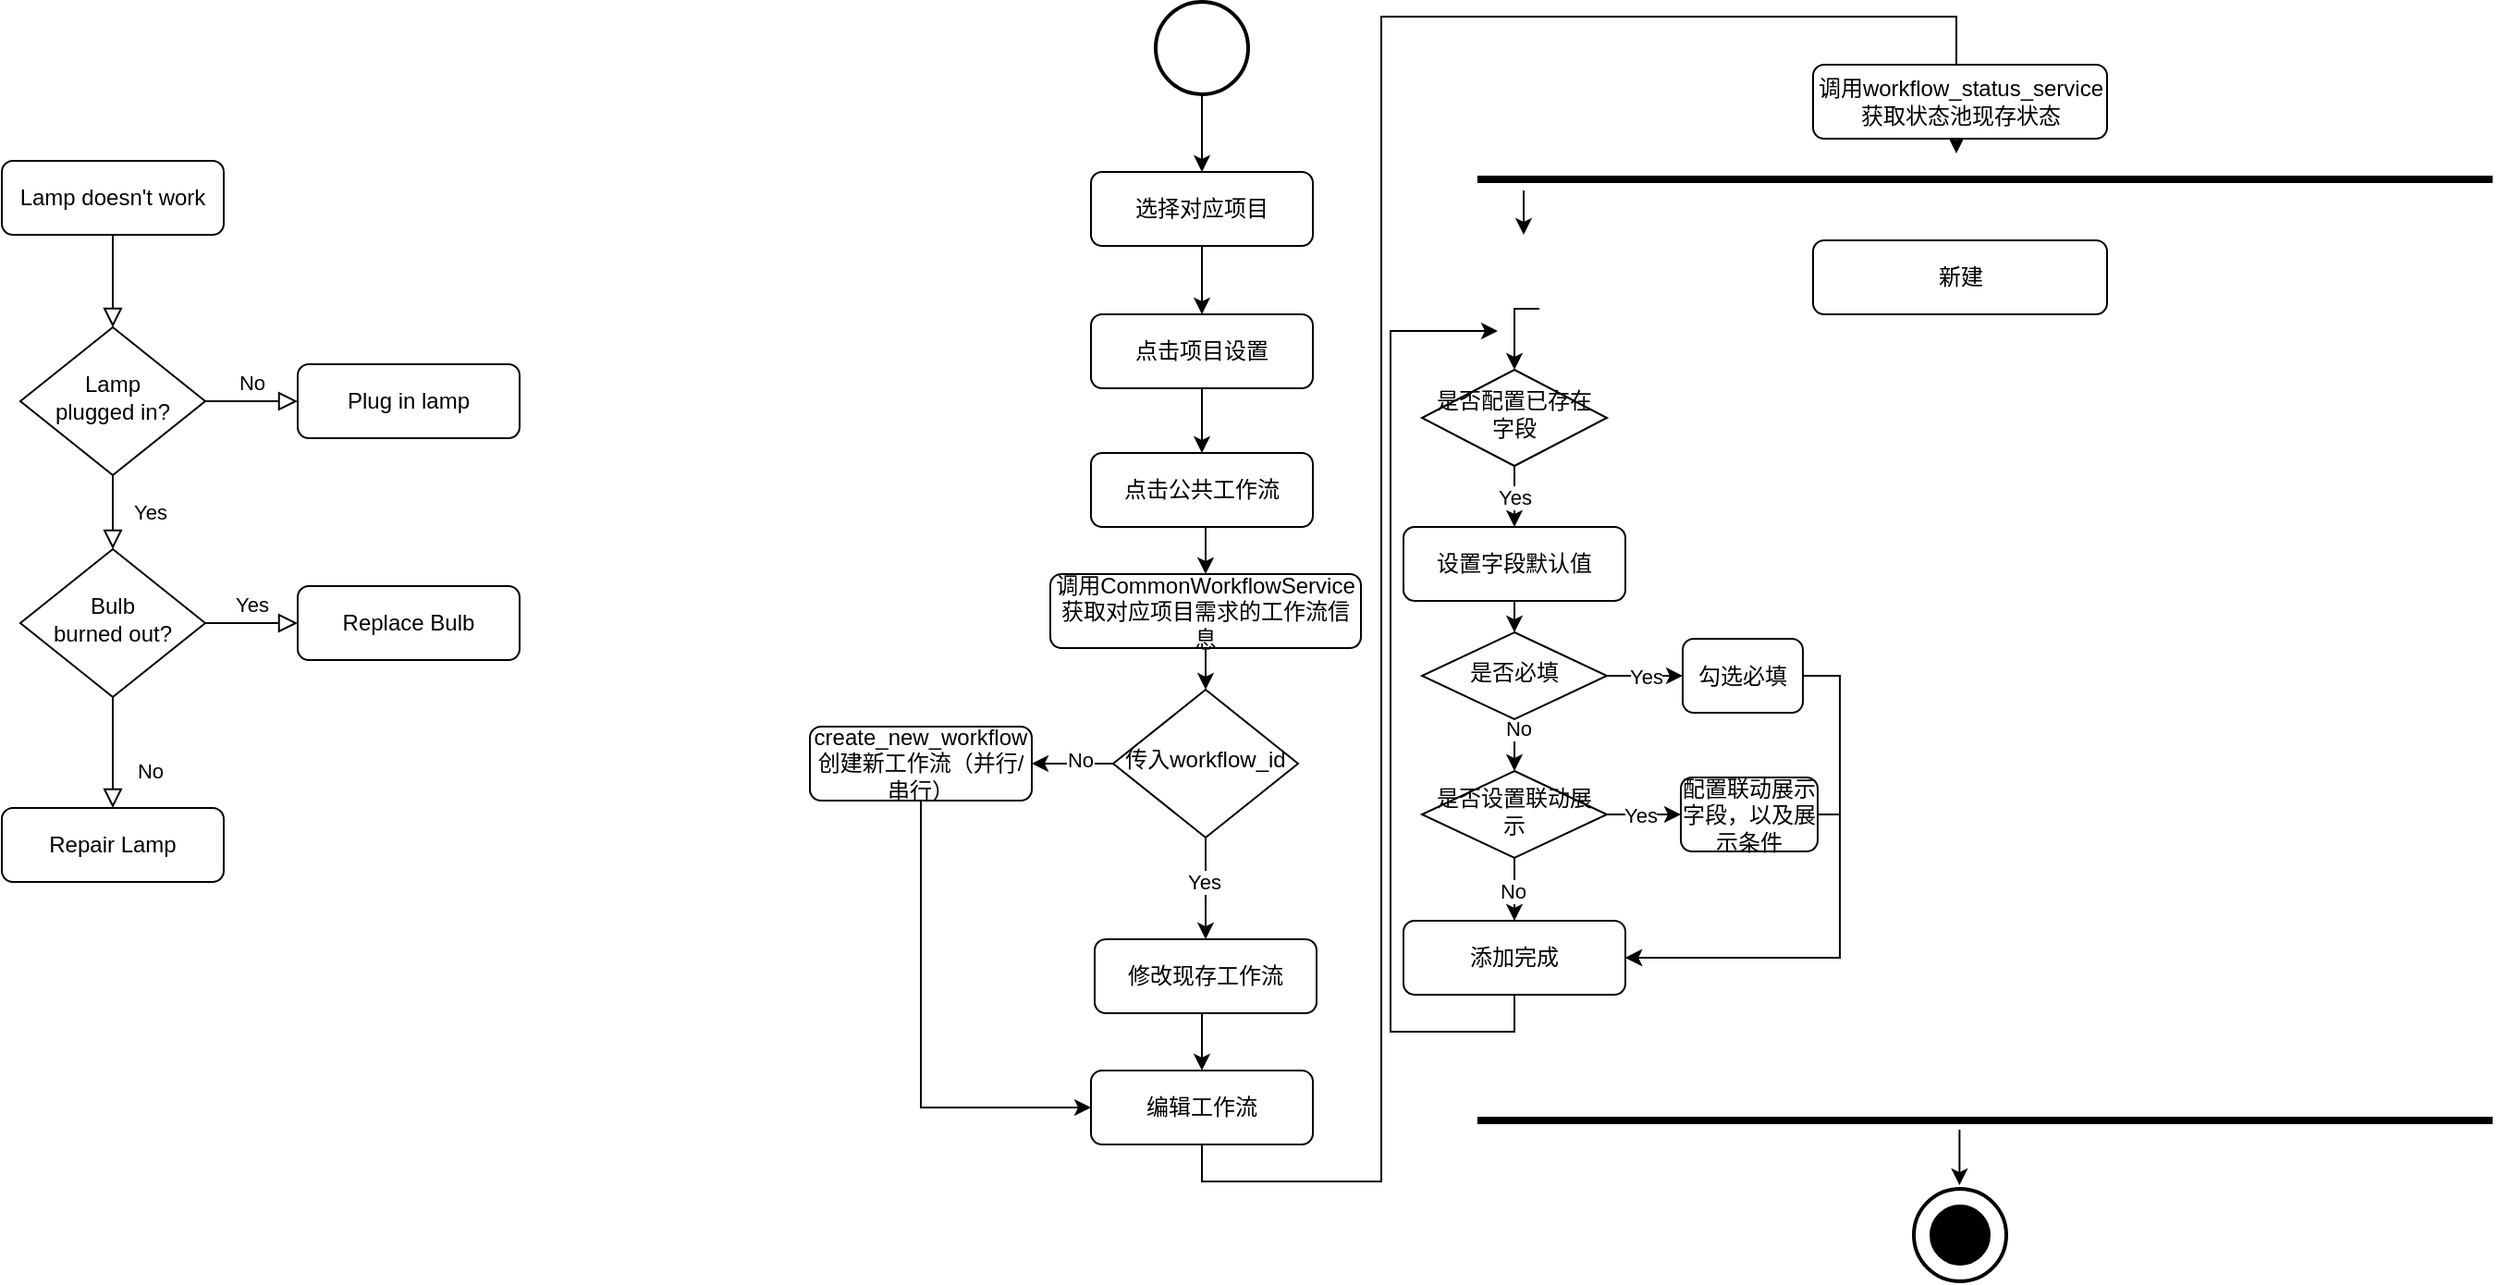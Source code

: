 <mxfile version="26.0.16">
  <diagram id="C5RBs43oDa-KdzZeNtuy" name="Page-1">
    <mxGraphModel dx="1242" dy="1185" grid="0" gridSize="10" guides="1" tooltips="1" connect="1" arrows="1" fold="1" page="0" pageScale="1" pageWidth="827" pageHeight="1169" math="0" shadow="0">
      <root>
        <mxCell id="WIyWlLk6GJQsqaUBKTNV-0" />
        <mxCell id="WIyWlLk6GJQsqaUBKTNV-1" parent="WIyWlLk6GJQsqaUBKTNV-0" />
        <mxCell id="WIyWlLk6GJQsqaUBKTNV-2" value="" style="rounded=0;html=1;jettySize=auto;orthogonalLoop=1;fontSize=11;endArrow=block;endFill=0;endSize=8;strokeWidth=1;shadow=0;labelBackgroundColor=none;edgeStyle=orthogonalEdgeStyle;" parent="WIyWlLk6GJQsqaUBKTNV-1" source="WIyWlLk6GJQsqaUBKTNV-3" target="WIyWlLk6GJQsqaUBKTNV-6" edge="1">
          <mxGeometry relative="1" as="geometry" />
        </mxCell>
        <mxCell id="WIyWlLk6GJQsqaUBKTNV-3" value="Lamp doesn&#39;t work" style="rounded=1;whiteSpace=wrap;html=1;fontSize=12;glass=0;strokeWidth=1;shadow=0;" parent="WIyWlLk6GJQsqaUBKTNV-1" vertex="1">
          <mxGeometry x="160" y="80" width="120" height="40" as="geometry" />
        </mxCell>
        <mxCell id="WIyWlLk6GJQsqaUBKTNV-4" value="Yes" style="rounded=0;html=1;jettySize=auto;orthogonalLoop=1;fontSize=11;endArrow=block;endFill=0;endSize=8;strokeWidth=1;shadow=0;labelBackgroundColor=none;edgeStyle=orthogonalEdgeStyle;" parent="WIyWlLk6GJQsqaUBKTNV-1" source="WIyWlLk6GJQsqaUBKTNV-6" target="WIyWlLk6GJQsqaUBKTNV-10" edge="1">
          <mxGeometry y="20" relative="1" as="geometry">
            <mxPoint as="offset" />
          </mxGeometry>
        </mxCell>
        <mxCell id="WIyWlLk6GJQsqaUBKTNV-5" value="No" style="edgeStyle=orthogonalEdgeStyle;rounded=0;html=1;jettySize=auto;orthogonalLoop=1;fontSize=11;endArrow=block;endFill=0;endSize=8;strokeWidth=1;shadow=0;labelBackgroundColor=none;" parent="WIyWlLk6GJQsqaUBKTNV-1" source="WIyWlLk6GJQsqaUBKTNV-6" target="WIyWlLk6GJQsqaUBKTNV-7" edge="1">
          <mxGeometry y="10" relative="1" as="geometry">
            <mxPoint as="offset" />
          </mxGeometry>
        </mxCell>
        <mxCell id="WIyWlLk6GJQsqaUBKTNV-6" value="Lamp&lt;br&gt;plugged in?" style="rhombus;whiteSpace=wrap;html=1;shadow=0;fontFamily=Helvetica;fontSize=12;align=center;strokeWidth=1;spacing=6;spacingTop=-4;" parent="WIyWlLk6GJQsqaUBKTNV-1" vertex="1">
          <mxGeometry x="170" y="170" width="100" height="80" as="geometry" />
        </mxCell>
        <mxCell id="WIyWlLk6GJQsqaUBKTNV-7" value="Plug in lamp" style="rounded=1;whiteSpace=wrap;html=1;fontSize=12;glass=0;strokeWidth=1;shadow=0;" parent="WIyWlLk6GJQsqaUBKTNV-1" vertex="1">
          <mxGeometry x="320" y="190" width="120" height="40" as="geometry" />
        </mxCell>
        <mxCell id="WIyWlLk6GJQsqaUBKTNV-8" value="No" style="rounded=0;html=1;jettySize=auto;orthogonalLoop=1;fontSize=11;endArrow=block;endFill=0;endSize=8;strokeWidth=1;shadow=0;labelBackgroundColor=none;edgeStyle=orthogonalEdgeStyle;" parent="WIyWlLk6GJQsqaUBKTNV-1" source="WIyWlLk6GJQsqaUBKTNV-10" target="WIyWlLk6GJQsqaUBKTNV-11" edge="1">
          <mxGeometry x="0.333" y="20" relative="1" as="geometry">
            <mxPoint as="offset" />
          </mxGeometry>
        </mxCell>
        <mxCell id="WIyWlLk6GJQsqaUBKTNV-9" value="Yes" style="edgeStyle=orthogonalEdgeStyle;rounded=0;html=1;jettySize=auto;orthogonalLoop=1;fontSize=11;endArrow=block;endFill=0;endSize=8;strokeWidth=1;shadow=0;labelBackgroundColor=none;" parent="WIyWlLk6GJQsqaUBKTNV-1" source="WIyWlLk6GJQsqaUBKTNV-10" target="WIyWlLk6GJQsqaUBKTNV-12" edge="1">
          <mxGeometry y="10" relative="1" as="geometry">
            <mxPoint as="offset" />
          </mxGeometry>
        </mxCell>
        <mxCell id="WIyWlLk6GJQsqaUBKTNV-10" value="Bulb&lt;br&gt;burned out?" style="rhombus;whiteSpace=wrap;html=1;shadow=0;fontFamily=Helvetica;fontSize=12;align=center;strokeWidth=1;spacing=6;spacingTop=-4;" parent="WIyWlLk6GJQsqaUBKTNV-1" vertex="1">
          <mxGeometry x="170" y="290" width="100" height="80" as="geometry" />
        </mxCell>
        <mxCell id="WIyWlLk6GJQsqaUBKTNV-11" value="Repair Lamp" style="rounded=1;whiteSpace=wrap;html=1;fontSize=12;glass=0;strokeWidth=1;shadow=0;" parent="WIyWlLk6GJQsqaUBKTNV-1" vertex="1">
          <mxGeometry x="160" y="430" width="120" height="40" as="geometry" />
        </mxCell>
        <mxCell id="WIyWlLk6GJQsqaUBKTNV-12" value="Replace Bulb" style="rounded=1;whiteSpace=wrap;html=1;fontSize=12;glass=0;strokeWidth=1;shadow=0;" parent="WIyWlLk6GJQsqaUBKTNV-1" vertex="1">
          <mxGeometry x="320" y="310" width="120" height="40" as="geometry" />
        </mxCell>
        <mxCell id="ijvyQktE0aWH16FiOcsG-0" value="" style="group" parent="WIyWlLk6GJQsqaUBKTNV-1" vertex="1" connectable="0">
          <mxGeometry x="1194" y="636" width="50" height="50" as="geometry" />
        </mxCell>
        <mxCell id="ijvyQktE0aWH16FiOcsG-1" value="" style="strokeWidth=2;html=1;shape=mxgraph.flowchart.start_2;whiteSpace=wrap;aspect=fixed;" parent="ijvyQktE0aWH16FiOcsG-0" vertex="1">
          <mxGeometry width="50" height="50" as="geometry" />
        </mxCell>
        <mxCell id="ijvyQktE0aWH16FiOcsG-2" value="" style="strokeWidth=2;html=1;shape=mxgraph.flowchart.start_2;whiteSpace=wrap;aspect=fixed;fillColor=#000000;" parent="ijvyQktE0aWH16FiOcsG-0" vertex="1">
          <mxGeometry x="9.5" y="9.5" width="31" height="31" as="geometry" />
        </mxCell>
        <mxCell id="ijvyQktE0aWH16FiOcsG-3" style="edgeStyle=orthogonalEdgeStyle;rounded=0;orthogonalLoop=1;jettySize=auto;html=1;exitX=0.5;exitY=1;exitDx=0;exitDy=0;exitPerimeter=0;entryX=0.5;entryY=0;entryDx=0;entryDy=0;" parent="WIyWlLk6GJQsqaUBKTNV-1" source="ijvyQktE0aWH16FiOcsG-4" target="ijvyQktE0aWH16FiOcsG-6" edge="1">
          <mxGeometry relative="1" as="geometry" />
        </mxCell>
        <mxCell id="ijvyQktE0aWH16FiOcsG-4" value="" style="strokeWidth=2;html=1;shape=mxgraph.flowchart.start_2;whiteSpace=wrap;aspect=fixed;" parent="WIyWlLk6GJQsqaUBKTNV-1" vertex="1">
          <mxGeometry x="784" y="-6" width="50" height="50" as="geometry" />
        </mxCell>
        <mxCell id="ijvyQktE0aWH16FiOcsG-5" style="edgeStyle=orthogonalEdgeStyle;rounded=0;orthogonalLoop=1;jettySize=auto;html=1;exitX=0.5;exitY=1;exitDx=0;exitDy=0;entryX=0.5;entryY=0;entryDx=0;entryDy=0;" parent="WIyWlLk6GJQsqaUBKTNV-1" source="ijvyQktE0aWH16FiOcsG-6" target="ijvyQktE0aWH16FiOcsG-8" edge="1">
          <mxGeometry relative="1" as="geometry" />
        </mxCell>
        <mxCell id="ijvyQktE0aWH16FiOcsG-6" value="选择对应项目" style="rounded=1;whiteSpace=wrap;html=1;fontSize=12;glass=0;strokeWidth=1;shadow=0;" parent="WIyWlLk6GJQsqaUBKTNV-1" vertex="1">
          <mxGeometry x="749" y="86" width="120" height="40" as="geometry" />
        </mxCell>
        <mxCell id="ijvyQktE0aWH16FiOcsG-7" style="edgeStyle=orthogonalEdgeStyle;rounded=0;orthogonalLoop=1;jettySize=auto;html=1;exitX=0.5;exitY=1;exitDx=0;exitDy=0;entryX=0.5;entryY=0;entryDx=0;entryDy=0;" parent="WIyWlLk6GJQsqaUBKTNV-1" source="ijvyQktE0aWH16FiOcsG-8" target="ijvyQktE0aWH16FiOcsG-10" edge="1">
          <mxGeometry relative="1" as="geometry" />
        </mxCell>
        <mxCell id="ijvyQktE0aWH16FiOcsG-8" value="点击项目设置" style="rounded=1;whiteSpace=wrap;html=1;fontSize=12;glass=0;strokeWidth=1;shadow=0;" parent="WIyWlLk6GJQsqaUBKTNV-1" vertex="1">
          <mxGeometry x="749" y="163" width="120" height="40" as="geometry" />
        </mxCell>
        <mxCell id="ijvyQktE0aWH16FiOcsG-9" style="edgeStyle=orthogonalEdgeStyle;rounded=0;orthogonalLoop=1;jettySize=auto;html=1;exitX=0.5;exitY=1;exitDx=0;exitDy=0;entryX=0.5;entryY=0;entryDx=0;entryDy=0;" parent="WIyWlLk6GJQsqaUBKTNV-1" source="ijvyQktE0aWH16FiOcsG-10" target="ijvyQktE0aWH16FiOcsG-18" edge="1">
          <mxGeometry relative="1" as="geometry" />
        </mxCell>
        <mxCell id="ijvyQktE0aWH16FiOcsG-10" value="点击公共工作流" style="rounded=1;whiteSpace=wrap;html=1;fontSize=12;glass=0;strokeWidth=1;shadow=0;" parent="WIyWlLk6GJQsqaUBKTNV-1" vertex="1">
          <mxGeometry x="749" y="238" width="120" height="40" as="geometry" />
        </mxCell>
        <mxCell id="ijvyQktE0aWH16FiOcsG-11" style="edgeStyle=orthogonalEdgeStyle;rounded=0;orthogonalLoop=1;jettySize=auto;html=1;exitX=0.5;exitY=1;exitDx=0;exitDy=0;entryX=0.5;entryY=0;entryDx=0;entryDy=0;" parent="WIyWlLk6GJQsqaUBKTNV-1" source="ijvyQktE0aWH16FiOcsG-12" edge="1">
          <mxGeometry relative="1" as="geometry">
            <mxPoint x="1217" y="76" as="targetPoint" />
            <Array as="points">
              <mxPoint x="809" y="632" />
              <mxPoint x="906" y="632" />
              <mxPoint x="906" y="2" />
              <mxPoint x="1217" y="2" />
            </Array>
          </mxGeometry>
        </mxCell>
        <mxCell id="ijvyQktE0aWH16FiOcsG-12" value="编辑工作流" style="rounded=1;whiteSpace=wrap;html=1;fontSize=12;glass=0;strokeWidth=1;shadow=0;" parent="WIyWlLk6GJQsqaUBKTNV-1" vertex="1">
          <mxGeometry x="749" y="572" width="120" height="40" as="geometry" />
        </mxCell>
        <mxCell id="ijvyQktE0aWH16FiOcsG-13" style="edgeStyle=orthogonalEdgeStyle;rounded=0;orthogonalLoop=1;jettySize=auto;html=1;exitX=0.5;exitY=1;exitDx=0;exitDy=0;entryX=0;entryY=0.5;entryDx=0;entryDy=0;" parent="WIyWlLk6GJQsqaUBKTNV-1" source="ijvyQktE0aWH16FiOcsG-14" target="ijvyQktE0aWH16FiOcsG-12" edge="1">
          <mxGeometry relative="1" as="geometry" />
        </mxCell>
        <mxCell id="ijvyQktE0aWH16FiOcsG-14" value="create_new_workflow&lt;div&gt;创建新工作流（并行/串行）&lt;/div&gt;" style="rounded=1;whiteSpace=wrap;html=1;fontSize=12;glass=0;strokeWidth=1;shadow=0;" parent="WIyWlLk6GJQsqaUBKTNV-1" vertex="1">
          <mxGeometry x="597" y="386" width="120" height="40" as="geometry" />
        </mxCell>
        <mxCell id="ijvyQktE0aWH16FiOcsG-15" style="edgeStyle=orthogonalEdgeStyle;rounded=0;orthogonalLoop=1;jettySize=auto;html=1;exitX=0.5;exitY=1;exitDx=0;exitDy=0;entryX=0.5;entryY=0;entryDx=0;entryDy=0;" parent="WIyWlLk6GJQsqaUBKTNV-1" source="ijvyQktE0aWH16FiOcsG-16" target="ijvyQktE0aWH16FiOcsG-12" edge="1">
          <mxGeometry relative="1" as="geometry" />
        </mxCell>
        <mxCell id="ijvyQktE0aWH16FiOcsG-16" value="修改现存工作流" style="rounded=1;whiteSpace=wrap;html=1;fontSize=12;glass=0;strokeWidth=1;shadow=0;" parent="WIyWlLk6GJQsqaUBKTNV-1" vertex="1">
          <mxGeometry x="751" y="501" width="120" height="40" as="geometry" />
        </mxCell>
        <mxCell id="ijvyQktE0aWH16FiOcsG-17" style="edgeStyle=orthogonalEdgeStyle;rounded=0;orthogonalLoop=1;jettySize=auto;html=1;exitX=0.5;exitY=1;exitDx=0;exitDy=0;entryX=0.5;entryY=0;entryDx=0;entryDy=0;" parent="WIyWlLk6GJQsqaUBKTNV-1" source="ijvyQktE0aWH16FiOcsG-18" target="ijvyQktE0aWH16FiOcsG-23" edge="1">
          <mxGeometry relative="1" as="geometry" />
        </mxCell>
        <mxCell id="ijvyQktE0aWH16FiOcsG-18" value="调用CommonWorkflowService获取对应项目需求的工作流信息" style="rounded=1;whiteSpace=wrap;html=1;fontSize=12;glass=0;strokeWidth=1;shadow=0;" parent="WIyWlLk6GJQsqaUBKTNV-1" vertex="1">
          <mxGeometry x="727" y="303.5" width="168" height="40" as="geometry" />
        </mxCell>
        <mxCell id="ijvyQktE0aWH16FiOcsG-19" style="edgeStyle=orthogonalEdgeStyle;rounded=0;orthogonalLoop=1;jettySize=auto;html=1;exitX=0.5;exitY=1;exitDx=0;exitDy=0;entryX=0.5;entryY=0;entryDx=0;entryDy=0;" parent="WIyWlLk6GJQsqaUBKTNV-1" source="ijvyQktE0aWH16FiOcsG-23" target="ijvyQktE0aWH16FiOcsG-16" edge="1">
          <mxGeometry relative="1" as="geometry" />
        </mxCell>
        <mxCell id="ijvyQktE0aWH16FiOcsG-20" value="Yes" style="edgeLabel;html=1;align=center;verticalAlign=middle;resizable=0;points=[];" parent="ijvyQktE0aWH16FiOcsG-19" vertex="1" connectable="0">
          <mxGeometry x="-0.127" y="-1" relative="1" as="geometry">
            <mxPoint as="offset" />
          </mxGeometry>
        </mxCell>
        <mxCell id="ijvyQktE0aWH16FiOcsG-21" style="edgeStyle=orthogonalEdgeStyle;rounded=0;orthogonalLoop=1;jettySize=auto;html=1;exitX=0;exitY=0.5;exitDx=0;exitDy=0;entryX=1;entryY=0.5;entryDx=0;entryDy=0;" parent="WIyWlLk6GJQsqaUBKTNV-1" source="ijvyQktE0aWH16FiOcsG-23" target="ijvyQktE0aWH16FiOcsG-14" edge="1">
          <mxGeometry relative="1" as="geometry" />
        </mxCell>
        <mxCell id="ijvyQktE0aWH16FiOcsG-22" value="No" style="edgeLabel;html=1;align=center;verticalAlign=middle;resizable=0;points=[];" parent="ijvyQktE0aWH16FiOcsG-21" vertex="1" connectable="0">
          <mxGeometry x="-0.16" y="-2" relative="1" as="geometry">
            <mxPoint as="offset" />
          </mxGeometry>
        </mxCell>
        <mxCell id="ijvyQktE0aWH16FiOcsG-23" value="传入workflow_id" style="rhombus;whiteSpace=wrap;html=1;shadow=0;fontFamily=Helvetica;fontSize=12;align=center;strokeWidth=1;spacing=6;spacingTop=-4;" parent="WIyWlLk6GJQsqaUBKTNV-1" vertex="1">
          <mxGeometry x="761" y="366" width="100" height="80" as="geometry" />
        </mxCell>
        <mxCell id="ijvyQktE0aWH16FiOcsG-24" value="" style="endArrow=none;html=1;rounded=0;strokeWidth=4;" parent="WIyWlLk6GJQsqaUBKTNV-1" edge="1">
          <mxGeometry width="50" height="50" relative="1" as="geometry">
            <mxPoint x="958" y="90" as="sourcePoint" />
            <mxPoint x="1507" y="90" as="targetPoint" />
          </mxGeometry>
        </mxCell>
        <mxCell id="ijvyQktE0aWH16FiOcsG-31" value="" style="endArrow=none;html=1;rounded=0;strokeWidth=4;" parent="WIyWlLk6GJQsqaUBKTNV-1" edge="1">
          <mxGeometry width="50" height="50" relative="1" as="geometry">
            <mxPoint x="958" y="599" as="sourcePoint" />
            <mxPoint x="1507" y="599" as="targetPoint" />
          </mxGeometry>
        </mxCell>
        <mxCell id="ijvyQktE0aWH16FiOcsG-43" style="edgeStyle=orthogonalEdgeStyle;rounded=0;orthogonalLoop=1;jettySize=auto;html=1;exitX=0.5;exitY=1;exitDx=0;exitDy=0;entryX=0.5;entryY=0;entryDx=0;entryDy=0;" parent="WIyWlLk6GJQsqaUBKTNV-1" source="ijvyQktE0aWH16FiOcsG-44" target="ijvyQktE0aWH16FiOcsG-56" edge="1">
          <mxGeometry relative="1" as="geometry" />
        </mxCell>
        <mxCell id="ijvyQktE0aWH16FiOcsG-44" value="设置字段默认值" style="rounded=1;whiteSpace=wrap;html=1;fontSize=12;glass=0;strokeWidth=1;shadow=0;" parent="WIyWlLk6GJQsqaUBKTNV-1" vertex="1">
          <mxGeometry x="918" y="278" width="120" height="40" as="geometry" />
        </mxCell>
        <mxCell id="ijvyQktE0aWH16FiOcsG-45" value="Yes" style="edgeStyle=orthogonalEdgeStyle;rounded=0;orthogonalLoop=1;jettySize=auto;html=1;exitX=0.5;exitY=1;exitDx=0;exitDy=0;entryX=0.5;entryY=0;entryDx=0;entryDy=0;" parent="WIyWlLk6GJQsqaUBKTNV-1" source="ijvyQktE0aWH16FiOcsG-48" target="ijvyQktE0aWH16FiOcsG-44" edge="1">
          <mxGeometry relative="1" as="geometry" />
        </mxCell>
        <mxCell id="ijvyQktE0aWH16FiOcsG-48" value="是否配置已存在字段" style="rhombus;whiteSpace=wrap;html=1;shadow=0;fontFamily=Helvetica;fontSize=12;align=center;strokeWidth=1;spacing=6;spacingTop=-4;" parent="WIyWlLk6GJQsqaUBKTNV-1" vertex="1">
          <mxGeometry x="928" y="193" width="100" height="52" as="geometry" />
        </mxCell>
        <mxCell id="ijvyQktE0aWH16FiOcsG-51" style="rounded=0;orthogonalLoop=1;jettySize=auto;html=1;exitX=0.5;exitY=1;exitDx=0;exitDy=0;elbow=vertical;edgeStyle=orthogonalEdgeStyle;" parent="WIyWlLk6GJQsqaUBKTNV-1" source="ijvyQktE0aWH16FiOcsG-52" edge="1">
          <mxGeometry relative="1" as="geometry">
            <mxPoint x="969" y="172" as="targetPoint" />
            <Array as="points">
              <mxPoint x="978" y="551" />
              <mxPoint x="911" y="551" />
              <mxPoint x="911" y="172" />
            </Array>
          </mxGeometry>
        </mxCell>
        <mxCell id="ijvyQktE0aWH16FiOcsG-52" value="添加完成" style="rounded=1;whiteSpace=wrap;html=1;fontSize=12;glass=0;strokeWidth=1;shadow=0;" parent="WIyWlLk6GJQsqaUBKTNV-1" vertex="1">
          <mxGeometry x="918" y="491" width="120" height="40" as="geometry" />
        </mxCell>
        <mxCell id="ijvyQktE0aWH16FiOcsG-53" style="edgeStyle=orthogonalEdgeStyle;rounded=0;orthogonalLoop=1;jettySize=auto;html=1;exitX=0.5;exitY=1;exitDx=0;exitDy=0;entryX=0.5;entryY=0;entryDx=0;entryDy=0;" parent="WIyWlLk6GJQsqaUBKTNV-1" source="ijvyQktE0aWH16FiOcsG-56" target="ijvyQktE0aWH16FiOcsG-61" edge="1">
          <mxGeometry relative="1" as="geometry" />
        </mxCell>
        <mxCell id="ijvyQktE0aWH16FiOcsG-54" value="No" style="edgeLabel;html=1;align=center;verticalAlign=middle;resizable=0;points=[];" parent="ijvyQktE0aWH16FiOcsG-53" vertex="1" connectable="0">
          <mxGeometry x="-0.646" y="2" relative="1" as="geometry">
            <mxPoint as="offset" />
          </mxGeometry>
        </mxCell>
        <mxCell id="ijvyQktE0aWH16FiOcsG-55" value="Yes" style="edgeStyle=orthogonalEdgeStyle;rounded=0;orthogonalLoop=1;jettySize=auto;html=1;exitX=1;exitY=0.5;exitDx=0;exitDy=0;entryX=0;entryY=0.5;entryDx=0;entryDy=0;" parent="WIyWlLk6GJQsqaUBKTNV-1" source="ijvyQktE0aWH16FiOcsG-56" target="ijvyQktE0aWH16FiOcsG-63" edge="1">
          <mxGeometry relative="1" as="geometry" />
        </mxCell>
        <mxCell id="ijvyQktE0aWH16FiOcsG-56" value="是否必填" style="rhombus;whiteSpace=wrap;html=1;shadow=0;fontFamily=Helvetica;fontSize=12;align=center;strokeWidth=1;spacing=6;spacingTop=-4;" parent="WIyWlLk6GJQsqaUBKTNV-1" vertex="1">
          <mxGeometry x="928" y="335" width="100" height="47" as="geometry" />
        </mxCell>
        <mxCell id="ijvyQktE0aWH16FiOcsG-57" style="edgeStyle=orthogonalEdgeStyle;rounded=0;orthogonalLoop=1;jettySize=auto;html=1;exitX=0.5;exitY=1;exitDx=0;exitDy=0;entryX=0.5;entryY=0;entryDx=0;entryDy=0;" parent="WIyWlLk6GJQsqaUBKTNV-1" source="ijvyQktE0aWH16FiOcsG-61" target="ijvyQktE0aWH16FiOcsG-52" edge="1">
          <mxGeometry relative="1" as="geometry" />
        </mxCell>
        <mxCell id="ijvyQktE0aWH16FiOcsG-58" value="No" style="edgeLabel;html=1;align=center;verticalAlign=middle;resizable=0;points=[];" parent="ijvyQktE0aWH16FiOcsG-57" vertex="1" connectable="0">
          <mxGeometry x="0.009" y="-1" relative="1" as="geometry">
            <mxPoint y="1" as="offset" />
          </mxGeometry>
        </mxCell>
        <mxCell id="ijvyQktE0aWH16FiOcsG-59" style="edgeStyle=orthogonalEdgeStyle;rounded=0;orthogonalLoop=1;jettySize=auto;html=1;exitX=1;exitY=0.5;exitDx=0;exitDy=0;entryX=0;entryY=0.5;entryDx=0;entryDy=0;" parent="WIyWlLk6GJQsqaUBKTNV-1" source="ijvyQktE0aWH16FiOcsG-61" target="ijvyQktE0aWH16FiOcsG-65" edge="1">
          <mxGeometry relative="1" as="geometry" />
        </mxCell>
        <mxCell id="ijvyQktE0aWH16FiOcsG-60" value="Yes" style="edgeLabel;html=1;align=center;verticalAlign=middle;resizable=0;points=[];" parent="ijvyQktE0aWH16FiOcsG-59" vertex="1" connectable="0">
          <mxGeometry x="-0.097" relative="1" as="geometry">
            <mxPoint as="offset" />
          </mxGeometry>
        </mxCell>
        <mxCell id="ijvyQktE0aWH16FiOcsG-61" value="是否设置联动展示" style="rhombus;whiteSpace=wrap;html=1;shadow=0;fontFamily=Helvetica;fontSize=12;align=center;strokeWidth=1;spacing=6;spacingTop=-4;" parent="WIyWlLk6GJQsqaUBKTNV-1" vertex="1">
          <mxGeometry x="928" y="410" width="100" height="47" as="geometry" />
        </mxCell>
        <mxCell id="ijvyQktE0aWH16FiOcsG-62" style="edgeStyle=orthogonalEdgeStyle;rounded=0;orthogonalLoop=1;jettySize=auto;html=1;exitX=1;exitY=0.5;exitDx=0;exitDy=0;entryX=1;entryY=0.5;entryDx=0;entryDy=0;" parent="WIyWlLk6GJQsqaUBKTNV-1" source="ijvyQktE0aWH16FiOcsG-63" target="ijvyQktE0aWH16FiOcsG-52" edge="1">
          <mxGeometry relative="1" as="geometry" />
        </mxCell>
        <mxCell id="ijvyQktE0aWH16FiOcsG-63" value="勾选必填" style="rounded=1;whiteSpace=wrap;html=1;fontSize=12;glass=0;strokeWidth=1;shadow=0;" parent="WIyWlLk6GJQsqaUBKTNV-1" vertex="1">
          <mxGeometry x="1069" y="338.5" width="65" height="40" as="geometry" />
        </mxCell>
        <mxCell id="ijvyQktE0aWH16FiOcsG-64" style="edgeStyle=orthogonalEdgeStyle;rounded=0;orthogonalLoop=1;jettySize=auto;html=1;exitX=1;exitY=0.5;exitDx=0;exitDy=0;entryX=1;entryY=0.5;entryDx=0;entryDy=0;" parent="WIyWlLk6GJQsqaUBKTNV-1" source="ijvyQktE0aWH16FiOcsG-65" target="ijvyQktE0aWH16FiOcsG-52" edge="1">
          <mxGeometry relative="1" as="geometry">
            <Array as="points">
              <mxPoint x="1154" y="434" />
              <mxPoint x="1154" y="511" />
            </Array>
          </mxGeometry>
        </mxCell>
        <mxCell id="ijvyQktE0aWH16FiOcsG-65" value="配置联动展示字段，以及展示条件" style="rounded=1;whiteSpace=wrap;html=1;fontSize=12;glass=0;strokeWidth=1;shadow=0;" parent="WIyWlLk6GJQsqaUBKTNV-1" vertex="1">
          <mxGeometry x="1068" y="413.5" width="74" height="40" as="geometry" />
        </mxCell>
        <mxCell id="ijvyQktE0aWH16FiOcsG-69" value="" style="endArrow=classic;html=1;rounded=0;entryX=0.5;entryY=0;entryDx=0;entryDy=0;" parent="WIyWlLk6GJQsqaUBKTNV-1" edge="1">
          <mxGeometry width="50" height="50" relative="1" as="geometry">
            <mxPoint x="1218.7" y="604" as="sourcePoint" />
            <mxPoint x="1218.7" y="634" as="targetPoint" />
          </mxGeometry>
        </mxCell>
        <mxCell id="ijvyQktE0aWH16FiOcsG-70" style="edgeStyle=orthogonalEdgeStyle;rounded=0;orthogonalLoop=1;jettySize=auto;html=1;exitX=0.5;exitY=1;exitDx=0;exitDy=0;entryX=0.5;entryY=0;entryDx=0;entryDy=0;" parent="WIyWlLk6GJQsqaUBKTNV-1" target="ijvyQktE0aWH16FiOcsG-48" edge="1">
          <mxGeometry relative="1" as="geometry">
            <mxPoint x="991.5" y="160" as="sourcePoint" />
          </mxGeometry>
        </mxCell>
        <mxCell id="ijvyQktE0aWH16FiOcsG-72" value="" style="endArrow=classic;html=1;rounded=0;" parent="WIyWlLk6GJQsqaUBKTNV-1" edge="1">
          <mxGeometry width="50" height="50" relative="1" as="geometry">
            <mxPoint x="983" y="96" as="sourcePoint" />
            <mxPoint x="983" y="120" as="targetPoint" />
          </mxGeometry>
        </mxCell>
        <mxCell id="fLVtpyb-fq-U4lBU-cG4-0" value="新建" style="rounded=1;whiteSpace=wrap;html=1;fontSize=12;glass=0;strokeWidth=1;shadow=0;" vertex="1" parent="WIyWlLk6GJQsqaUBKTNV-1">
          <mxGeometry x="1139.5" y="123" width="159" height="40" as="geometry" />
        </mxCell>
        <mxCell id="fLVtpyb-fq-U4lBU-cG4-1" value="调用workflow_status_service获取状态池现存状态" style="rounded=1;whiteSpace=wrap;html=1;fontSize=12;glass=0;strokeWidth=1;shadow=0;" vertex="1" parent="WIyWlLk6GJQsqaUBKTNV-1">
          <mxGeometry x="1139.5" y="28" width="159" height="40" as="geometry" />
        </mxCell>
      </root>
    </mxGraphModel>
  </diagram>
</mxfile>
